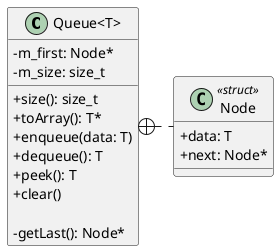 @startuml
'https://plantuml.com/class-diagram
skinparam classAttributeIconSize 0
skinparam genericDisplay old

class Queue<T> {
    -m_first: Node*
    -m_size: size_t

    +size(): size_t
    +toArray(): T*
    +enqueue(data: T)
    +dequeue(): T
    +peek(): T
    +clear()

    -getLast(): Node*
}

class Node <<struct>> {
        +data: T
        +next: Node*
}

Queue +-right.- Node


@enduml